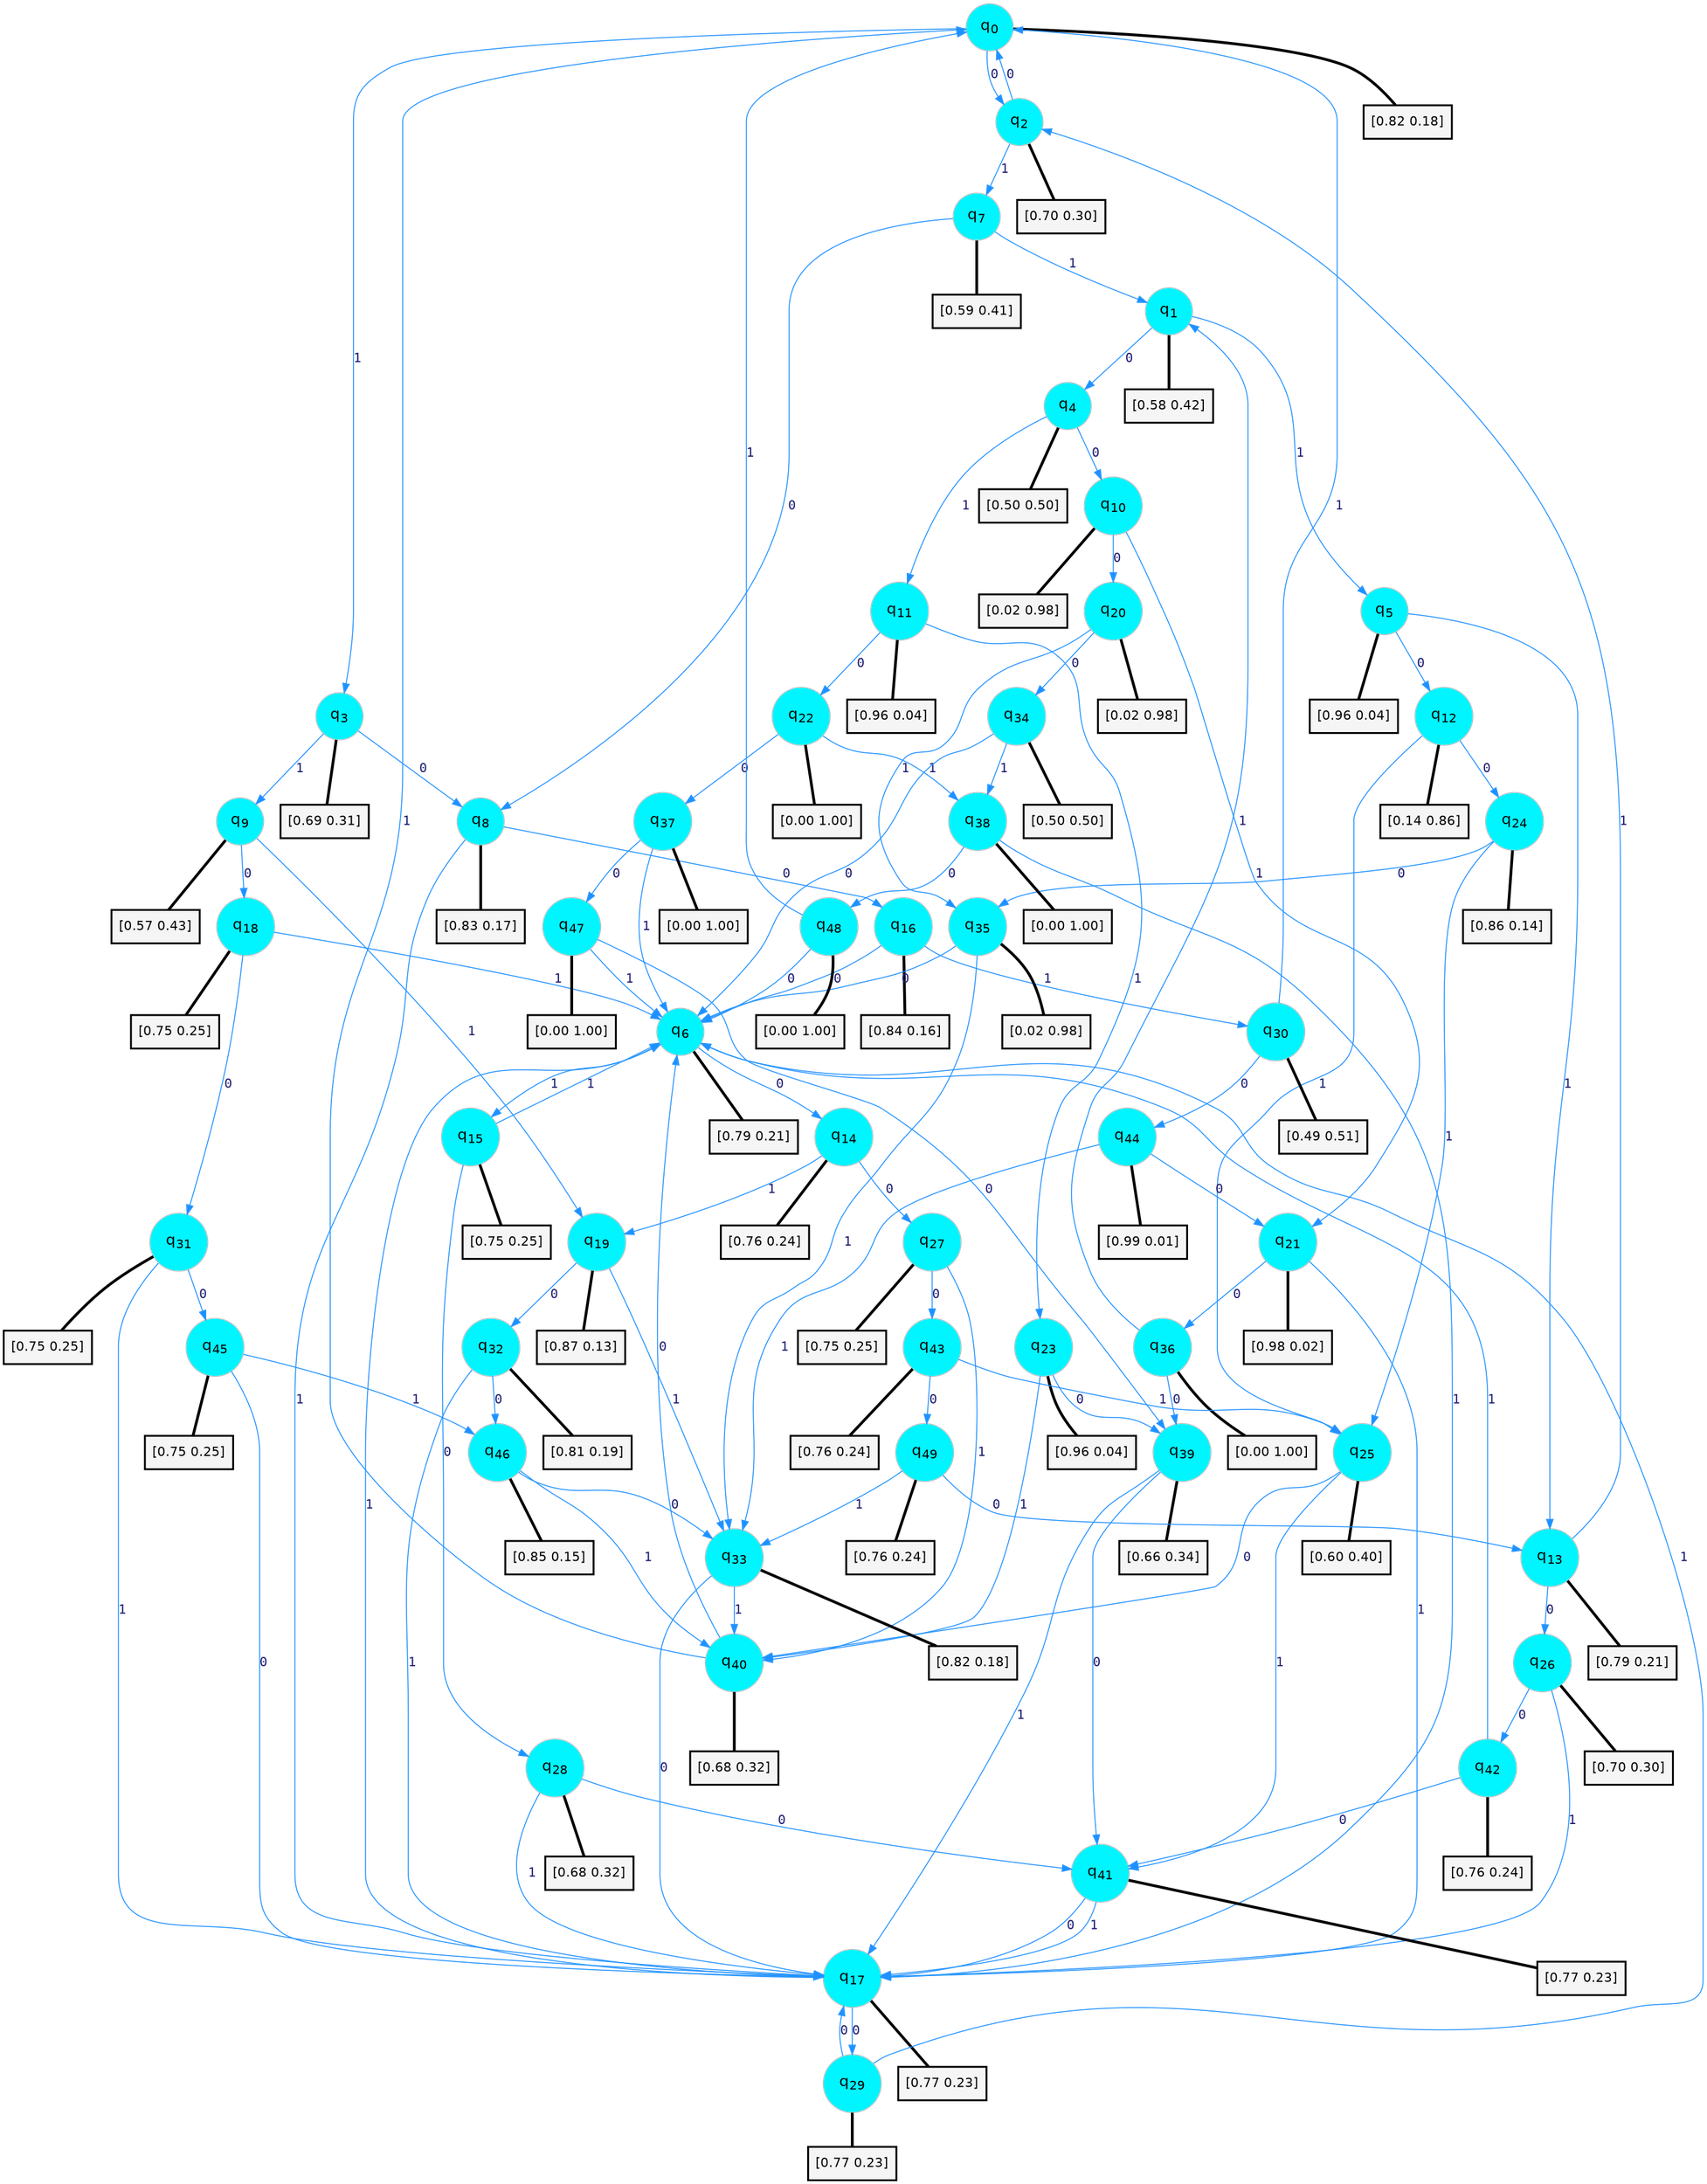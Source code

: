 digraph G {
graph [
bgcolor=transparent, dpi=300, rankdir=TD, size="40,25"];
node [
color=gray, fillcolor=turquoise1, fontcolor=black, fontname=Helvetica, fontsize=16, fontweight=bold, shape=circle, style=filled];
edge [
arrowsize=1, color=dodgerblue1, fontcolor=midnightblue, fontname=courier, fontweight=bold, penwidth=1, style=solid, weight=20];
0[label=<q<SUB>0</SUB>>];
1[label=<q<SUB>1</SUB>>];
2[label=<q<SUB>2</SUB>>];
3[label=<q<SUB>3</SUB>>];
4[label=<q<SUB>4</SUB>>];
5[label=<q<SUB>5</SUB>>];
6[label=<q<SUB>6</SUB>>];
7[label=<q<SUB>7</SUB>>];
8[label=<q<SUB>8</SUB>>];
9[label=<q<SUB>9</SUB>>];
10[label=<q<SUB>10</SUB>>];
11[label=<q<SUB>11</SUB>>];
12[label=<q<SUB>12</SUB>>];
13[label=<q<SUB>13</SUB>>];
14[label=<q<SUB>14</SUB>>];
15[label=<q<SUB>15</SUB>>];
16[label=<q<SUB>16</SUB>>];
17[label=<q<SUB>17</SUB>>];
18[label=<q<SUB>18</SUB>>];
19[label=<q<SUB>19</SUB>>];
20[label=<q<SUB>20</SUB>>];
21[label=<q<SUB>21</SUB>>];
22[label=<q<SUB>22</SUB>>];
23[label=<q<SUB>23</SUB>>];
24[label=<q<SUB>24</SUB>>];
25[label=<q<SUB>25</SUB>>];
26[label=<q<SUB>26</SUB>>];
27[label=<q<SUB>27</SUB>>];
28[label=<q<SUB>28</SUB>>];
29[label=<q<SUB>29</SUB>>];
30[label=<q<SUB>30</SUB>>];
31[label=<q<SUB>31</SUB>>];
32[label=<q<SUB>32</SUB>>];
33[label=<q<SUB>33</SUB>>];
34[label=<q<SUB>34</SUB>>];
35[label=<q<SUB>35</SUB>>];
36[label=<q<SUB>36</SUB>>];
37[label=<q<SUB>37</SUB>>];
38[label=<q<SUB>38</SUB>>];
39[label=<q<SUB>39</SUB>>];
40[label=<q<SUB>40</SUB>>];
41[label=<q<SUB>41</SUB>>];
42[label=<q<SUB>42</SUB>>];
43[label=<q<SUB>43</SUB>>];
44[label=<q<SUB>44</SUB>>];
45[label=<q<SUB>45</SUB>>];
46[label=<q<SUB>46</SUB>>];
47[label=<q<SUB>47</SUB>>];
48[label=<q<SUB>48</SUB>>];
49[label=<q<SUB>49</SUB>>];
50[label="[0.82 0.18]", shape=box,fontcolor=black, fontname=Helvetica, fontsize=14, penwidth=2, fillcolor=whitesmoke,color=black];
51[label="[0.58 0.42]", shape=box,fontcolor=black, fontname=Helvetica, fontsize=14, penwidth=2, fillcolor=whitesmoke,color=black];
52[label="[0.70 0.30]", shape=box,fontcolor=black, fontname=Helvetica, fontsize=14, penwidth=2, fillcolor=whitesmoke,color=black];
53[label="[0.69 0.31]", shape=box,fontcolor=black, fontname=Helvetica, fontsize=14, penwidth=2, fillcolor=whitesmoke,color=black];
54[label="[0.50 0.50]", shape=box,fontcolor=black, fontname=Helvetica, fontsize=14, penwidth=2, fillcolor=whitesmoke,color=black];
55[label="[0.96 0.04]", shape=box,fontcolor=black, fontname=Helvetica, fontsize=14, penwidth=2, fillcolor=whitesmoke,color=black];
56[label="[0.79 0.21]", shape=box,fontcolor=black, fontname=Helvetica, fontsize=14, penwidth=2, fillcolor=whitesmoke,color=black];
57[label="[0.59 0.41]", shape=box,fontcolor=black, fontname=Helvetica, fontsize=14, penwidth=2, fillcolor=whitesmoke,color=black];
58[label="[0.83 0.17]", shape=box,fontcolor=black, fontname=Helvetica, fontsize=14, penwidth=2, fillcolor=whitesmoke,color=black];
59[label="[0.57 0.43]", shape=box,fontcolor=black, fontname=Helvetica, fontsize=14, penwidth=2, fillcolor=whitesmoke,color=black];
60[label="[0.02 0.98]", shape=box,fontcolor=black, fontname=Helvetica, fontsize=14, penwidth=2, fillcolor=whitesmoke,color=black];
61[label="[0.96 0.04]", shape=box,fontcolor=black, fontname=Helvetica, fontsize=14, penwidth=2, fillcolor=whitesmoke,color=black];
62[label="[0.14 0.86]", shape=box,fontcolor=black, fontname=Helvetica, fontsize=14, penwidth=2, fillcolor=whitesmoke,color=black];
63[label="[0.79 0.21]", shape=box,fontcolor=black, fontname=Helvetica, fontsize=14, penwidth=2, fillcolor=whitesmoke,color=black];
64[label="[0.76 0.24]", shape=box,fontcolor=black, fontname=Helvetica, fontsize=14, penwidth=2, fillcolor=whitesmoke,color=black];
65[label="[0.75 0.25]", shape=box,fontcolor=black, fontname=Helvetica, fontsize=14, penwidth=2, fillcolor=whitesmoke,color=black];
66[label="[0.84 0.16]", shape=box,fontcolor=black, fontname=Helvetica, fontsize=14, penwidth=2, fillcolor=whitesmoke,color=black];
67[label="[0.77 0.23]", shape=box,fontcolor=black, fontname=Helvetica, fontsize=14, penwidth=2, fillcolor=whitesmoke,color=black];
68[label="[0.75 0.25]", shape=box,fontcolor=black, fontname=Helvetica, fontsize=14, penwidth=2, fillcolor=whitesmoke,color=black];
69[label="[0.87 0.13]", shape=box,fontcolor=black, fontname=Helvetica, fontsize=14, penwidth=2, fillcolor=whitesmoke,color=black];
70[label="[0.02 0.98]", shape=box,fontcolor=black, fontname=Helvetica, fontsize=14, penwidth=2, fillcolor=whitesmoke,color=black];
71[label="[0.98 0.02]", shape=box,fontcolor=black, fontname=Helvetica, fontsize=14, penwidth=2, fillcolor=whitesmoke,color=black];
72[label="[0.00 1.00]", shape=box,fontcolor=black, fontname=Helvetica, fontsize=14, penwidth=2, fillcolor=whitesmoke,color=black];
73[label="[0.96 0.04]", shape=box,fontcolor=black, fontname=Helvetica, fontsize=14, penwidth=2, fillcolor=whitesmoke,color=black];
74[label="[0.86 0.14]", shape=box,fontcolor=black, fontname=Helvetica, fontsize=14, penwidth=2, fillcolor=whitesmoke,color=black];
75[label="[0.60 0.40]", shape=box,fontcolor=black, fontname=Helvetica, fontsize=14, penwidth=2, fillcolor=whitesmoke,color=black];
76[label="[0.70 0.30]", shape=box,fontcolor=black, fontname=Helvetica, fontsize=14, penwidth=2, fillcolor=whitesmoke,color=black];
77[label="[0.75 0.25]", shape=box,fontcolor=black, fontname=Helvetica, fontsize=14, penwidth=2, fillcolor=whitesmoke,color=black];
78[label="[0.68 0.32]", shape=box,fontcolor=black, fontname=Helvetica, fontsize=14, penwidth=2, fillcolor=whitesmoke,color=black];
79[label="[0.77 0.23]", shape=box,fontcolor=black, fontname=Helvetica, fontsize=14, penwidth=2, fillcolor=whitesmoke,color=black];
80[label="[0.49 0.51]", shape=box,fontcolor=black, fontname=Helvetica, fontsize=14, penwidth=2, fillcolor=whitesmoke,color=black];
81[label="[0.75 0.25]", shape=box,fontcolor=black, fontname=Helvetica, fontsize=14, penwidth=2, fillcolor=whitesmoke,color=black];
82[label="[0.81 0.19]", shape=box,fontcolor=black, fontname=Helvetica, fontsize=14, penwidth=2, fillcolor=whitesmoke,color=black];
83[label="[0.82 0.18]", shape=box,fontcolor=black, fontname=Helvetica, fontsize=14, penwidth=2, fillcolor=whitesmoke,color=black];
84[label="[0.50 0.50]", shape=box,fontcolor=black, fontname=Helvetica, fontsize=14, penwidth=2, fillcolor=whitesmoke,color=black];
85[label="[0.02 0.98]", shape=box,fontcolor=black, fontname=Helvetica, fontsize=14, penwidth=2, fillcolor=whitesmoke,color=black];
86[label="[0.00 1.00]", shape=box,fontcolor=black, fontname=Helvetica, fontsize=14, penwidth=2, fillcolor=whitesmoke,color=black];
87[label="[0.00 1.00]", shape=box,fontcolor=black, fontname=Helvetica, fontsize=14, penwidth=2, fillcolor=whitesmoke,color=black];
88[label="[0.00 1.00]", shape=box,fontcolor=black, fontname=Helvetica, fontsize=14, penwidth=2, fillcolor=whitesmoke,color=black];
89[label="[0.66 0.34]", shape=box,fontcolor=black, fontname=Helvetica, fontsize=14, penwidth=2, fillcolor=whitesmoke,color=black];
90[label="[0.68 0.32]", shape=box,fontcolor=black, fontname=Helvetica, fontsize=14, penwidth=2, fillcolor=whitesmoke,color=black];
91[label="[0.77 0.23]", shape=box,fontcolor=black, fontname=Helvetica, fontsize=14, penwidth=2, fillcolor=whitesmoke,color=black];
92[label="[0.76 0.24]", shape=box,fontcolor=black, fontname=Helvetica, fontsize=14, penwidth=2, fillcolor=whitesmoke,color=black];
93[label="[0.76 0.24]", shape=box,fontcolor=black, fontname=Helvetica, fontsize=14, penwidth=2, fillcolor=whitesmoke,color=black];
94[label="[0.99 0.01]", shape=box,fontcolor=black, fontname=Helvetica, fontsize=14, penwidth=2, fillcolor=whitesmoke,color=black];
95[label="[0.75 0.25]", shape=box,fontcolor=black, fontname=Helvetica, fontsize=14, penwidth=2, fillcolor=whitesmoke,color=black];
96[label="[0.85 0.15]", shape=box,fontcolor=black, fontname=Helvetica, fontsize=14, penwidth=2, fillcolor=whitesmoke,color=black];
97[label="[0.00 1.00]", shape=box,fontcolor=black, fontname=Helvetica, fontsize=14, penwidth=2, fillcolor=whitesmoke,color=black];
98[label="[0.00 1.00]", shape=box,fontcolor=black, fontname=Helvetica, fontsize=14, penwidth=2, fillcolor=whitesmoke,color=black];
99[label="[0.76 0.24]", shape=box,fontcolor=black, fontname=Helvetica, fontsize=14, penwidth=2, fillcolor=whitesmoke,color=black];
0->2 [label=0];
0->3 [label=1];
0->50 [arrowhead=none, penwidth=3,color=black];
1->4 [label=0];
1->5 [label=1];
1->51 [arrowhead=none, penwidth=3,color=black];
2->0 [label=0];
2->7 [label=1];
2->52 [arrowhead=none, penwidth=3,color=black];
3->8 [label=0];
3->9 [label=1];
3->53 [arrowhead=none, penwidth=3,color=black];
4->10 [label=0];
4->11 [label=1];
4->54 [arrowhead=none, penwidth=3,color=black];
5->12 [label=0];
5->13 [label=1];
5->55 [arrowhead=none, penwidth=3,color=black];
6->14 [label=0];
6->15 [label=1];
6->56 [arrowhead=none, penwidth=3,color=black];
7->8 [label=0];
7->1 [label=1];
7->57 [arrowhead=none, penwidth=3,color=black];
8->16 [label=0];
8->17 [label=1];
8->58 [arrowhead=none, penwidth=3,color=black];
9->18 [label=0];
9->19 [label=1];
9->59 [arrowhead=none, penwidth=3,color=black];
10->20 [label=0];
10->21 [label=1];
10->60 [arrowhead=none, penwidth=3,color=black];
11->22 [label=0];
11->23 [label=1];
11->61 [arrowhead=none, penwidth=3,color=black];
12->24 [label=0];
12->25 [label=1];
12->62 [arrowhead=none, penwidth=3,color=black];
13->26 [label=0];
13->2 [label=1];
13->63 [arrowhead=none, penwidth=3,color=black];
14->27 [label=0];
14->19 [label=1];
14->64 [arrowhead=none, penwidth=3,color=black];
15->28 [label=0];
15->6 [label=1];
15->65 [arrowhead=none, penwidth=3,color=black];
16->6 [label=0];
16->30 [label=1];
16->66 [arrowhead=none, penwidth=3,color=black];
17->29 [label=0];
17->6 [label=1];
17->67 [arrowhead=none, penwidth=3,color=black];
18->31 [label=0];
18->6 [label=1];
18->68 [arrowhead=none, penwidth=3,color=black];
19->32 [label=0];
19->33 [label=1];
19->69 [arrowhead=none, penwidth=3,color=black];
20->34 [label=0];
20->35 [label=1];
20->70 [arrowhead=none, penwidth=3,color=black];
21->36 [label=0];
21->17 [label=1];
21->71 [arrowhead=none, penwidth=3,color=black];
22->37 [label=0];
22->38 [label=1];
22->72 [arrowhead=none, penwidth=3,color=black];
23->39 [label=0];
23->40 [label=1];
23->73 [arrowhead=none, penwidth=3,color=black];
24->35 [label=0];
24->25 [label=1];
24->74 [arrowhead=none, penwidth=3,color=black];
25->40 [label=0];
25->41 [label=1];
25->75 [arrowhead=none, penwidth=3,color=black];
26->42 [label=0];
26->17 [label=1];
26->76 [arrowhead=none, penwidth=3,color=black];
27->43 [label=0];
27->40 [label=1];
27->77 [arrowhead=none, penwidth=3,color=black];
28->41 [label=0];
28->17 [label=1];
28->78 [arrowhead=none, penwidth=3,color=black];
29->17 [label=0];
29->6 [label=1];
29->79 [arrowhead=none, penwidth=3,color=black];
30->44 [label=0];
30->0 [label=1];
30->80 [arrowhead=none, penwidth=3,color=black];
31->45 [label=0];
31->17 [label=1];
31->81 [arrowhead=none, penwidth=3,color=black];
32->46 [label=0];
32->17 [label=1];
32->82 [arrowhead=none, penwidth=3,color=black];
33->17 [label=0];
33->40 [label=1];
33->83 [arrowhead=none, penwidth=3,color=black];
34->6 [label=0];
34->38 [label=1];
34->84 [arrowhead=none, penwidth=3,color=black];
35->6 [label=0];
35->33 [label=1];
35->85 [arrowhead=none, penwidth=3,color=black];
36->39 [label=0];
36->1 [label=1];
36->86 [arrowhead=none, penwidth=3,color=black];
37->47 [label=0];
37->6 [label=1];
37->87 [arrowhead=none, penwidth=3,color=black];
38->48 [label=0];
38->17 [label=1];
38->88 [arrowhead=none, penwidth=3,color=black];
39->41 [label=0];
39->17 [label=1];
39->89 [arrowhead=none, penwidth=3,color=black];
40->6 [label=0];
40->0 [label=1];
40->90 [arrowhead=none, penwidth=3,color=black];
41->17 [label=0];
41->17 [label=1];
41->91 [arrowhead=none, penwidth=3,color=black];
42->41 [label=0];
42->6 [label=1];
42->92 [arrowhead=none, penwidth=3,color=black];
43->49 [label=0];
43->25 [label=1];
43->93 [arrowhead=none, penwidth=3,color=black];
44->21 [label=0];
44->33 [label=1];
44->94 [arrowhead=none, penwidth=3,color=black];
45->17 [label=0];
45->46 [label=1];
45->95 [arrowhead=none, penwidth=3,color=black];
46->33 [label=0];
46->40 [label=1];
46->96 [arrowhead=none, penwidth=3,color=black];
47->39 [label=0];
47->6 [label=1];
47->97 [arrowhead=none, penwidth=3,color=black];
48->6 [label=0];
48->0 [label=1];
48->98 [arrowhead=none, penwidth=3,color=black];
49->13 [label=0];
49->33 [label=1];
49->99 [arrowhead=none, penwidth=3,color=black];
}
